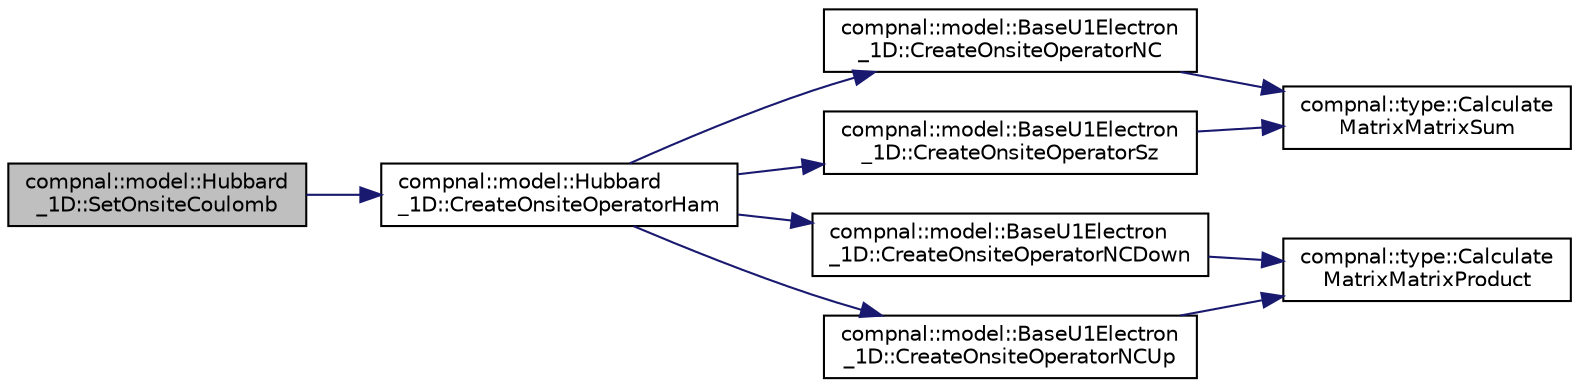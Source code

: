 digraph "compnal::model::Hubbard_1D::SetOnsiteCoulomb"
{
 // INTERACTIVE_SVG=YES
 // LATEX_PDF_SIZE
  edge [fontname="Helvetica",fontsize="10",labelfontname="Helvetica",labelfontsize="10"];
  node [fontname="Helvetica",fontsize="10",shape=record];
  rankdir="LR";
  Node1 [label="compnal::model::Hubbard\l_1D::SetOnsiteCoulomb",height=0.2,width=0.4,color="black", fillcolor="grey75", style="filled", fontcolor="black",tooltip="Set the onsite density interactions."];
  Node1 -> Node2 [color="midnightblue",fontsize="10",style="solid",fontname="Helvetica"];
  Node2 [label="compnal::model::Hubbard\l_1D::CreateOnsiteOperatorHam",height=0.2,width=0.4,color="black", fillcolor="white", style="filled",URL="$d9/d7b/classcompnal_1_1model_1_1_hubbard__1_d.html#a879169d51bdfedd522454e9cf9af42ee",tooltip="Create the onsite Hamiltonian."];
  Node2 -> Node3 [color="midnightblue",fontsize="10",style="solid",fontname="Helvetica"];
  Node3 [label="compnal::model::BaseU1Electron\l_1D::CreateOnsiteOperatorNC",height=0.2,width=0.4,color="black", fillcolor="white", style="filled",URL="$d8/dc0/classcompnal_1_1model_1_1_base_u1_electron__1_d.html#aec77c76276610fa623fe1127594bf8e7",tooltip="Generate the number operator for the electrons ."];
  Node3 -> Node4 [color="midnightblue",fontsize="10",style="solid",fontname="Helvetica"];
  Node4 [label="compnal::type::Calculate\lMatrixMatrixSum",height=0.2,width=0.4,color="black", fillcolor="white", style="filled",URL="$d4/df8/namespacecompnal_1_1type.html#aab183cd2077b21a5126d0927d9ac4756",tooltip=" "];
  Node2 -> Node5 [color="midnightblue",fontsize="10",style="solid",fontname="Helvetica"];
  Node5 [label="compnal::model::BaseU1Electron\l_1D::CreateOnsiteOperatorNCDown",height=0.2,width=0.4,color="black", fillcolor="white", style="filled",URL="$d8/dc0/classcompnal_1_1model_1_1_base_u1_electron__1_d.html#a9fd576d344dc72d5c7b9361a3cad51d9",tooltip="Generate the number operator for the electrons with the down spin ."];
  Node5 -> Node6 [color="midnightblue",fontsize="10",style="solid",fontname="Helvetica"];
  Node6 [label="compnal::type::Calculate\lMatrixMatrixProduct",height=0.2,width=0.4,color="black", fillcolor="white", style="filled",URL="$d4/df8/namespacecompnal_1_1type.html#ad4084b7468d3900b83b409da1b0d9254",tooltip=" "];
  Node2 -> Node7 [color="midnightblue",fontsize="10",style="solid",fontname="Helvetica"];
  Node7 [label="compnal::model::BaseU1Electron\l_1D::CreateOnsiteOperatorNCUp",height=0.2,width=0.4,color="black", fillcolor="white", style="filled",URL="$d8/dc0/classcompnal_1_1model_1_1_base_u1_electron__1_d.html#a3b8fcfdefbef8ade799801c8119e3f04",tooltip="Generate the number operator for the electrons with the up spin ."];
  Node7 -> Node6 [color="midnightblue",fontsize="10",style="solid",fontname="Helvetica"];
  Node2 -> Node8 [color="midnightblue",fontsize="10",style="solid",fontname="Helvetica"];
  Node8 [label="compnal::model::BaseU1Electron\l_1D::CreateOnsiteOperatorSz",height=0.2,width=0.4,color="black", fillcolor="white", style="filled",URL="$d8/dc0/classcompnal_1_1model_1_1_base_u1_electron__1_d.html#a5835026708b0d6a101027b0d84c3d3f9",tooltip="Generate the spin operator for the z-direction for the electrons ."];
  Node8 -> Node4 [color="midnightblue",fontsize="10",style="solid",fontname="Helvetica"];
}
